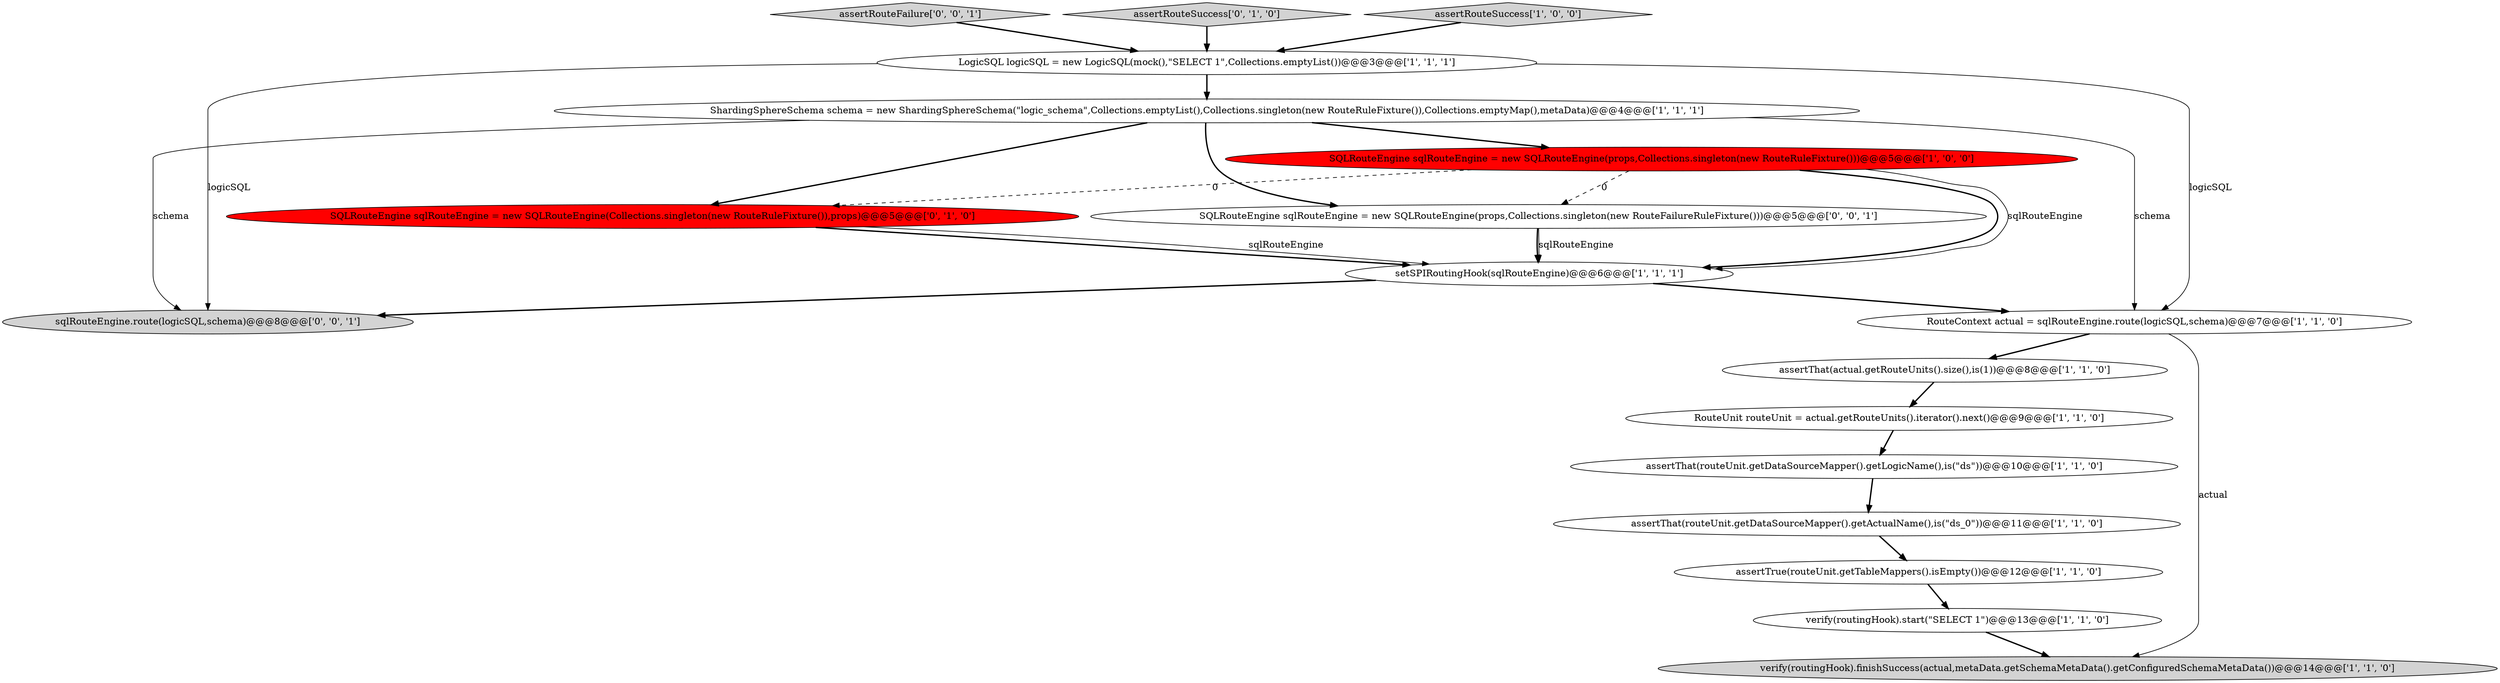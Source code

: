 digraph {
16 [style = filled, label = "assertRouteFailure['0', '0', '1']", fillcolor = lightgray, shape = diamond image = "AAA0AAABBB3BBB"];
4 [style = filled, label = "ShardingSphereSchema schema = new ShardingSphereSchema(\"logic_schema\",Collections.emptyList(),Collections.singleton(new RouteRuleFixture()),Collections.emptyMap(),metaData)@@@4@@@['1', '1', '1']", fillcolor = white, shape = ellipse image = "AAA0AAABBB1BBB"];
5 [style = filled, label = "assertTrue(routeUnit.getTableMappers().isEmpty())@@@12@@@['1', '1', '0']", fillcolor = white, shape = ellipse image = "AAA0AAABBB1BBB"];
13 [style = filled, label = "assertRouteSuccess['0', '1', '0']", fillcolor = lightgray, shape = diamond image = "AAA0AAABBB2BBB"];
14 [style = filled, label = "SQLRouteEngine sqlRouteEngine = new SQLRouteEngine(Collections.singleton(new RouteRuleFixture()),props)@@@5@@@['0', '1', '0']", fillcolor = red, shape = ellipse image = "AAA1AAABBB2BBB"];
15 [style = filled, label = "sqlRouteEngine.route(logicSQL,schema)@@@8@@@['0', '0', '1']", fillcolor = lightgray, shape = ellipse image = "AAA0AAABBB3BBB"];
11 [style = filled, label = "verify(routingHook).start(\"SELECT 1\")@@@13@@@['1', '1', '0']", fillcolor = white, shape = ellipse image = "AAA0AAABBB1BBB"];
17 [style = filled, label = "SQLRouteEngine sqlRouteEngine = new SQLRouteEngine(props,Collections.singleton(new RouteFailureRuleFixture()))@@@5@@@['0', '0', '1']", fillcolor = white, shape = ellipse image = "AAA0AAABBB3BBB"];
1 [style = filled, label = "SQLRouteEngine sqlRouteEngine = new SQLRouteEngine(props,Collections.singleton(new RouteRuleFixture()))@@@5@@@['1', '0', '0']", fillcolor = red, shape = ellipse image = "AAA1AAABBB1BBB"];
12 [style = filled, label = "LogicSQL logicSQL = new LogicSQL(mock(),\"SELECT 1\",Collections.emptyList())@@@3@@@['1', '1', '1']", fillcolor = white, shape = ellipse image = "AAA0AAABBB1BBB"];
0 [style = filled, label = "RouteContext actual = sqlRouteEngine.route(logicSQL,schema)@@@7@@@['1', '1', '0']", fillcolor = white, shape = ellipse image = "AAA0AAABBB1BBB"];
9 [style = filled, label = "assertThat(actual.getRouteUnits().size(),is(1))@@@8@@@['1', '1', '0']", fillcolor = white, shape = ellipse image = "AAA0AAABBB1BBB"];
2 [style = filled, label = "verify(routingHook).finishSuccess(actual,metaData.getSchemaMetaData().getConfiguredSchemaMetaData())@@@14@@@['1', '1', '0']", fillcolor = lightgray, shape = ellipse image = "AAA0AAABBB1BBB"];
7 [style = filled, label = "assertRouteSuccess['1', '0', '0']", fillcolor = lightgray, shape = diamond image = "AAA0AAABBB1BBB"];
8 [style = filled, label = "assertThat(routeUnit.getDataSourceMapper().getActualName(),is(\"ds_0\"))@@@11@@@['1', '1', '0']", fillcolor = white, shape = ellipse image = "AAA0AAABBB1BBB"];
6 [style = filled, label = "assertThat(routeUnit.getDataSourceMapper().getLogicName(),is(\"ds\"))@@@10@@@['1', '1', '0']", fillcolor = white, shape = ellipse image = "AAA0AAABBB1BBB"];
10 [style = filled, label = "RouteUnit routeUnit = actual.getRouteUnits().iterator().next()@@@9@@@['1', '1', '0']", fillcolor = white, shape = ellipse image = "AAA0AAABBB1BBB"];
3 [style = filled, label = "setSPIRoutingHook(sqlRouteEngine)@@@6@@@['1', '1', '1']", fillcolor = white, shape = ellipse image = "AAA0AAABBB1BBB"];
14->3 [style = bold, label=""];
0->9 [style = bold, label=""];
4->14 [style = bold, label=""];
12->0 [style = solid, label="logicSQL"];
4->17 [style = bold, label=""];
1->14 [style = dashed, label="0"];
7->12 [style = bold, label=""];
4->15 [style = solid, label="schema"];
1->3 [style = bold, label=""];
3->15 [style = bold, label=""];
9->10 [style = bold, label=""];
1->3 [style = solid, label="sqlRouteEngine"];
10->6 [style = bold, label=""];
11->2 [style = bold, label=""];
14->3 [style = solid, label="sqlRouteEngine"];
3->0 [style = bold, label=""];
1->17 [style = dashed, label="0"];
13->12 [style = bold, label=""];
8->5 [style = bold, label=""];
12->4 [style = bold, label=""];
6->8 [style = bold, label=""];
0->2 [style = solid, label="actual"];
4->0 [style = solid, label="schema"];
17->3 [style = bold, label=""];
4->1 [style = bold, label=""];
5->11 [style = bold, label=""];
17->3 [style = solid, label="sqlRouteEngine"];
12->15 [style = solid, label="logicSQL"];
16->12 [style = bold, label=""];
}
